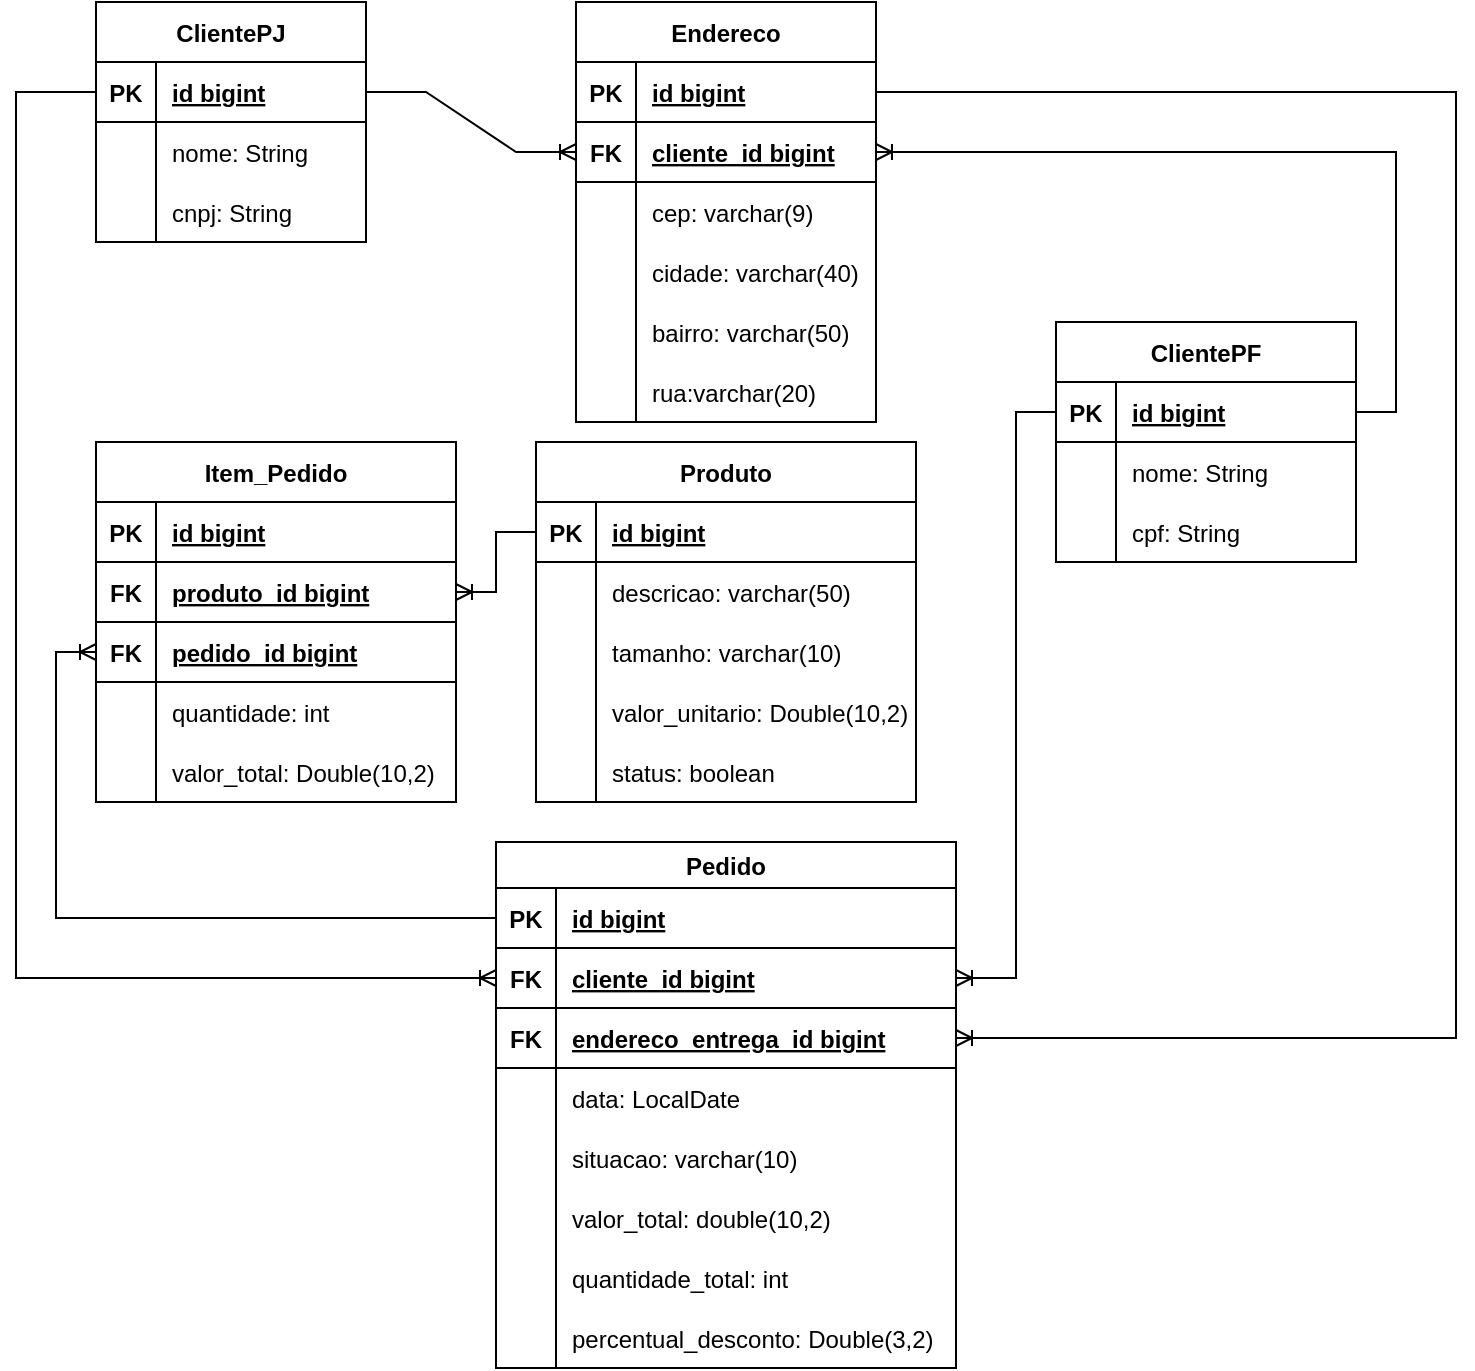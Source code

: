 <mxfile version="15.7.1" type="github"><diagram id="oQC90iLR7dnbDL4dNARa" name="Page-1"><mxGraphModel dx="1274" dy="2855" grid="1" gridSize="10" guides="1" tooltips="1" connect="1" arrows="1" fold="1" page="1" pageScale="1" pageWidth="827" pageHeight="1169" math="0" shadow="0"><root><mxCell id="0"/><mxCell id="1" parent="0"/><mxCell id="mT7lwg3B8XT2WHdgeNYM-1" value="Produto" style="shape=table;startSize=30;container=1;collapsible=1;childLayout=tableLayout;fixedRows=1;rowLines=0;fontStyle=1;align=center;resizeLast=1;" parent="1" vertex="1"><mxGeometry x="300" y="-2040" width="190" height="180" as="geometry"/></mxCell><mxCell id="mT7lwg3B8XT2WHdgeNYM-2" value="" style="shape=partialRectangle;collapsible=0;dropTarget=0;pointerEvents=0;fillColor=none;top=0;left=0;bottom=1;right=0;points=[[0,0.5],[1,0.5]];portConstraint=eastwest;" parent="mT7lwg3B8XT2WHdgeNYM-1" vertex="1"><mxGeometry y="30" width="190" height="30" as="geometry"/></mxCell><mxCell id="mT7lwg3B8XT2WHdgeNYM-3" value="PK" style="shape=partialRectangle;connectable=0;fillColor=none;top=0;left=0;bottom=0;right=0;fontStyle=1;overflow=hidden;" parent="mT7lwg3B8XT2WHdgeNYM-2" vertex="1"><mxGeometry width="30" height="30" as="geometry"><mxRectangle width="30" height="30" as="alternateBounds"/></mxGeometry></mxCell><mxCell id="mT7lwg3B8XT2WHdgeNYM-4" value="id bigint" style="shape=partialRectangle;connectable=0;fillColor=none;top=0;left=0;bottom=0;right=0;align=left;spacingLeft=6;fontStyle=5;overflow=hidden;" parent="mT7lwg3B8XT2WHdgeNYM-2" vertex="1"><mxGeometry x="30" width="160" height="30" as="geometry"><mxRectangle width="160" height="30" as="alternateBounds"/></mxGeometry></mxCell><mxCell id="mT7lwg3B8XT2WHdgeNYM-5" value="" style="shape=partialRectangle;collapsible=0;dropTarget=0;pointerEvents=0;fillColor=none;top=0;left=0;bottom=0;right=0;points=[[0,0.5],[1,0.5]];portConstraint=eastwest;" parent="mT7lwg3B8XT2WHdgeNYM-1" vertex="1"><mxGeometry y="60" width="190" height="30" as="geometry"/></mxCell><mxCell id="mT7lwg3B8XT2WHdgeNYM-6" value="" style="shape=partialRectangle;connectable=0;fillColor=none;top=0;left=0;bottom=0;right=0;editable=1;overflow=hidden;" parent="mT7lwg3B8XT2WHdgeNYM-5" vertex="1"><mxGeometry width="30" height="30" as="geometry"><mxRectangle width="30" height="30" as="alternateBounds"/></mxGeometry></mxCell><mxCell id="mT7lwg3B8XT2WHdgeNYM-7" value="descricao: varchar(50)" style="shape=partialRectangle;connectable=0;fillColor=none;top=0;left=0;bottom=0;right=0;align=left;spacingLeft=6;overflow=hidden;" parent="mT7lwg3B8XT2WHdgeNYM-5" vertex="1"><mxGeometry x="30" width="160" height="30" as="geometry"><mxRectangle width="160" height="30" as="alternateBounds"/></mxGeometry></mxCell><mxCell id="mT7lwg3B8XT2WHdgeNYM-8" value="" style="shape=partialRectangle;collapsible=0;dropTarget=0;pointerEvents=0;fillColor=none;top=0;left=0;bottom=0;right=0;points=[[0,0.5],[1,0.5]];portConstraint=eastwest;" parent="mT7lwg3B8XT2WHdgeNYM-1" vertex="1"><mxGeometry y="90" width="190" height="30" as="geometry"/></mxCell><mxCell id="mT7lwg3B8XT2WHdgeNYM-9" value="" style="shape=partialRectangle;connectable=0;fillColor=none;top=0;left=0;bottom=0;right=0;editable=1;overflow=hidden;" parent="mT7lwg3B8XT2WHdgeNYM-8" vertex="1"><mxGeometry width="30" height="30" as="geometry"><mxRectangle width="30" height="30" as="alternateBounds"/></mxGeometry></mxCell><mxCell id="mT7lwg3B8XT2WHdgeNYM-10" value="tamanho: varchar(10)" style="shape=partialRectangle;connectable=0;fillColor=none;top=0;left=0;bottom=0;right=0;align=left;spacingLeft=6;overflow=hidden;" parent="mT7lwg3B8XT2WHdgeNYM-8" vertex="1"><mxGeometry x="30" width="160" height="30" as="geometry"><mxRectangle width="160" height="30" as="alternateBounds"/></mxGeometry></mxCell><mxCell id="mT7lwg3B8XT2WHdgeNYM-11" value="" style="shape=partialRectangle;collapsible=0;dropTarget=0;pointerEvents=0;fillColor=none;top=0;left=0;bottom=0;right=0;points=[[0,0.5],[1,0.5]];portConstraint=eastwest;" parent="mT7lwg3B8XT2WHdgeNYM-1" vertex="1"><mxGeometry y="120" width="190" height="30" as="geometry"/></mxCell><mxCell id="mT7lwg3B8XT2WHdgeNYM-12" value="" style="shape=partialRectangle;connectable=0;fillColor=none;top=0;left=0;bottom=0;right=0;editable=1;overflow=hidden;" parent="mT7lwg3B8XT2WHdgeNYM-11" vertex="1"><mxGeometry width="30" height="30" as="geometry"><mxRectangle width="30" height="30" as="alternateBounds"/></mxGeometry></mxCell><mxCell id="mT7lwg3B8XT2WHdgeNYM-13" value="valor_unitario: Double(10,2)" style="shape=partialRectangle;connectable=0;fillColor=none;top=0;left=0;bottom=0;right=0;align=left;spacingLeft=6;overflow=hidden;" parent="mT7lwg3B8XT2WHdgeNYM-11" vertex="1"><mxGeometry x="30" width="160" height="30" as="geometry"><mxRectangle width="160" height="30" as="alternateBounds"/></mxGeometry></mxCell><mxCell id="mT7lwg3B8XT2WHdgeNYM-27" value="" style="shape=partialRectangle;collapsible=0;dropTarget=0;pointerEvents=0;fillColor=none;top=0;left=0;bottom=0;right=0;points=[[0,0.5],[1,0.5]];portConstraint=eastwest;" parent="mT7lwg3B8XT2WHdgeNYM-1" vertex="1"><mxGeometry y="150" width="190" height="30" as="geometry"/></mxCell><mxCell id="mT7lwg3B8XT2WHdgeNYM-28" value="" style="shape=partialRectangle;connectable=0;fillColor=none;top=0;left=0;bottom=0;right=0;editable=1;overflow=hidden;" parent="mT7lwg3B8XT2WHdgeNYM-27" vertex="1"><mxGeometry width="30" height="30" as="geometry"><mxRectangle width="30" height="30" as="alternateBounds"/></mxGeometry></mxCell><mxCell id="mT7lwg3B8XT2WHdgeNYM-29" value="status: boolean" style="shape=partialRectangle;connectable=0;fillColor=none;top=0;left=0;bottom=0;right=0;align=left;spacingLeft=6;overflow=hidden;" parent="mT7lwg3B8XT2WHdgeNYM-27" vertex="1"><mxGeometry x="30" width="160" height="30" as="geometry"><mxRectangle width="160" height="30" as="alternateBounds"/></mxGeometry></mxCell><mxCell id="mT7lwg3B8XT2WHdgeNYM-30" value="Pedido" style="shape=table;startSize=23;container=1;collapsible=1;childLayout=tableLayout;fixedRows=1;rowLines=0;fontStyle=1;align=center;resizeLast=1;" parent="1" vertex="1"><mxGeometry x="280" y="-1840" width="230" height="263" as="geometry"/></mxCell><mxCell id="mT7lwg3B8XT2WHdgeNYM-31" value="" style="shape=partialRectangle;collapsible=0;dropTarget=0;pointerEvents=0;fillColor=none;top=0;left=0;bottom=1;right=0;points=[[0,0.5],[1,0.5]];portConstraint=eastwest;" parent="mT7lwg3B8XT2WHdgeNYM-30" vertex="1"><mxGeometry y="23" width="230" height="30" as="geometry"/></mxCell><mxCell id="mT7lwg3B8XT2WHdgeNYM-32" value="PK" style="shape=partialRectangle;connectable=0;fillColor=none;top=0;left=0;bottom=0;right=0;fontStyle=1;overflow=hidden;" parent="mT7lwg3B8XT2WHdgeNYM-31" vertex="1"><mxGeometry width="30" height="30" as="geometry"><mxRectangle width="30" height="30" as="alternateBounds"/></mxGeometry></mxCell><mxCell id="mT7lwg3B8XT2WHdgeNYM-33" value="id bigint" style="shape=partialRectangle;connectable=0;fillColor=none;top=0;left=0;bottom=0;right=0;align=left;spacingLeft=6;fontStyle=5;overflow=hidden;" parent="mT7lwg3B8XT2WHdgeNYM-31" vertex="1"><mxGeometry x="30" width="200" height="30" as="geometry"><mxRectangle width="200" height="30" as="alternateBounds"/></mxGeometry></mxCell><mxCell id="mT7lwg3B8XT2WHdgeNYM-134" value="" style="shape=partialRectangle;collapsible=0;dropTarget=0;pointerEvents=0;fillColor=none;top=0;left=0;bottom=1;right=0;points=[[0,0.5],[1,0.5]];portConstraint=eastwest;" parent="mT7lwg3B8XT2WHdgeNYM-30" vertex="1"><mxGeometry y="53" width="230" height="30" as="geometry"/></mxCell><mxCell id="mT7lwg3B8XT2WHdgeNYM-135" value="FK" style="shape=partialRectangle;connectable=0;fillColor=none;top=0;left=0;bottom=0;right=0;fontStyle=1;overflow=hidden;" parent="mT7lwg3B8XT2WHdgeNYM-134" vertex="1"><mxGeometry width="30" height="30" as="geometry"><mxRectangle width="30" height="30" as="alternateBounds"/></mxGeometry></mxCell><mxCell id="mT7lwg3B8XT2WHdgeNYM-136" value="cliente_id bigint" style="shape=partialRectangle;connectable=0;fillColor=none;top=0;left=0;bottom=0;right=0;align=left;spacingLeft=6;fontStyle=5;overflow=hidden;" parent="mT7lwg3B8XT2WHdgeNYM-134" vertex="1"><mxGeometry x="30" width="200" height="30" as="geometry"><mxRectangle width="200" height="30" as="alternateBounds"/></mxGeometry></mxCell><mxCell id="mT7lwg3B8XT2WHdgeNYM-46" value="" style="shape=partialRectangle;collapsible=0;dropTarget=0;pointerEvents=0;fillColor=none;top=0;left=0;bottom=1;right=0;points=[[0,0.5],[1,0.5]];portConstraint=eastwest;" parent="mT7lwg3B8XT2WHdgeNYM-30" vertex="1"><mxGeometry y="83" width="230" height="30" as="geometry"/></mxCell><mxCell id="mT7lwg3B8XT2WHdgeNYM-47" value="FK" style="shape=partialRectangle;connectable=0;fillColor=none;top=0;left=0;bottom=0;right=0;fontStyle=1;overflow=hidden;" parent="mT7lwg3B8XT2WHdgeNYM-46" vertex="1"><mxGeometry width="30" height="30" as="geometry"><mxRectangle width="30" height="30" as="alternateBounds"/></mxGeometry></mxCell><mxCell id="mT7lwg3B8XT2WHdgeNYM-48" value="endereco_entrega_id bigint" style="shape=partialRectangle;connectable=0;fillColor=none;top=0;left=0;bottom=0;right=0;align=left;spacingLeft=6;fontStyle=5;overflow=hidden;" parent="mT7lwg3B8XT2WHdgeNYM-46" vertex="1"><mxGeometry x="30" width="200" height="30" as="geometry"><mxRectangle width="200" height="30" as="alternateBounds"/></mxGeometry></mxCell><mxCell id="mT7lwg3B8XT2WHdgeNYM-34" value="" style="shape=partialRectangle;collapsible=0;dropTarget=0;pointerEvents=0;fillColor=none;top=0;left=0;bottom=0;right=0;points=[[0,0.5],[1,0.5]];portConstraint=eastwest;" parent="mT7lwg3B8XT2WHdgeNYM-30" vertex="1"><mxGeometry y="113" width="230" height="30" as="geometry"/></mxCell><mxCell id="mT7lwg3B8XT2WHdgeNYM-35" value="" style="shape=partialRectangle;connectable=0;fillColor=none;top=0;left=0;bottom=0;right=0;editable=1;overflow=hidden;" parent="mT7lwg3B8XT2WHdgeNYM-34" vertex="1"><mxGeometry width="30" height="30" as="geometry"><mxRectangle width="30" height="30" as="alternateBounds"/></mxGeometry></mxCell><mxCell id="mT7lwg3B8XT2WHdgeNYM-36" value="data: LocalDate" style="shape=partialRectangle;connectable=0;fillColor=none;top=0;left=0;bottom=0;right=0;align=left;spacingLeft=6;overflow=hidden;" parent="mT7lwg3B8XT2WHdgeNYM-34" vertex="1"><mxGeometry x="30" width="200" height="30" as="geometry"><mxRectangle width="200" height="30" as="alternateBounds"/></mxGeometry></mxCell><mxCell id="mT7lwg3B8XT2WHdgeNYM-37" value="" style="shape=partialRectangle;collapsible=0;dropTarget=0;pointerEvents=0;fillColor=none;top=0;left=0;bottom=0;right=0;points=[[0,0.5],[1,0.5]];portConstraint=eastwest;" parent="mT7lwg3B8XT2WHdgeNYM-30" vertex="1"><mxGeometry y="143" width="230" height="30" as="geometry"/></mxCell><mxCell id="mT7lwg3B8XT2WHdgeNYM-38" value="" style="shape=partialRectangle;connectable=0;fillColor=none;top=0;left=0;bottom=0;right=0;editable=1;overflow=hidden;" parent="mT7lwg3B8XT2WHdgeNYM-37" vertex="1"><mxGeometry width="30" height="30" as="geometry"><mxRectangle width="30" height="30" as="alternateBounds"/></mxGeometry></mxCell><mxCell id="mT7lwg3B8XT2WHdgeNYM-39" value="situacao: varchar(10)" style="shape=partialRectangle;connectable=0;fillColor=none;top=0;left=0;bottom=0;right=0;align=left;spacingLeft=6;overflow=hidden;" parent="mT7lwg3B8XT2WHdgeNYM-37" vertex="1"><mxGeometry x="30" width="200" height="30" as="geometry"><mxRectangle width="200" height="30" as="alternateBounds"/></mxGeometry></mxCell><mxCell id="mT7lwg3B8XT2WHdgeNYM-40" value="" style="shape=partialRectangle;collapsible=0;dropTarget=0;pointerEvents=0;fillColor=none;top=0;left=0;bottom=0;right=0;points=[[0,0.5],[1,0.5]];portConstraint=eastwest;" parent="mT7lwg3B8XT2WHdgeNYM-30" vertex="1"><mxGeometry y="173" width="230" height="30" as="geometry"/></mxCell><mxCell id="mT7lwg3B8XT2WHdgeNYM-41" value="" style="shape=partialRectangle;connectable=0;fillColor=none;top=0;left=0;bottom=0;right=0;editable=1;overflow=hidden;" parent="mT7lwg3B8XT2WHdgeNYM-40" vertex="1"><mxGeometry width="30" height="30" as="geometry"><mxRectangle width="30" height="30" as="alternateBounds"/></mxGeometry></mxCell><mxCell id="mT7lwg3B8XT2WHdgeNYM-42" value="valor_total: double(10,2)" style="shape=partialRectangle;connectable=0;fillColor=none;top=0;left=0;bottom=0;right=0;align=left;spacingLeft=6;overflow=hidden;" parent="mT7lwg3B8XT2WHdgeNYM-40" vertex="1"><mxGeometry x="30" width="200" height="30" as="geometry"><mxRectangle width="200" height="30" as="alternateBounds"/></mxGeometry></mxCell><mxCell id="mT7lwg3B8XT2WHdgeNYM-43" value="" style="shape=partialRectangle;collapsible=0;dropTarget=0;pointerEvents=0;fillColor=none;top=0;left=0;bottom=0;right=0;points=[[0,0.5],[1,0.5]];portConstraint=eastwest;" parent="mT7lwg3B8XT2WHdgeNYM-30" vertex="1"><mxGeometry y="203" width="230" height="30" as="geometry"/></mxCell><mxCell id="mT7lwg3B8XT2WHdgeNYM-44" value="" style="shape=partialRectangle;connectable=0;fillColor=none;top=0;left=0;bottom=0;right=0;editable=1;overflow=hidden;" parent="mT7lwg3B8XT2WHdgeNYM-43" vertex="1"><mxGeometry width="30" height="30" as="geometry"><mxRectangle width="30" height="30" as="alternateBounds"/></mxGeometry></mxCell><mxCell id="mT7lwg3B8XT2WHdgeNYM-45" value="quantidade_total: int" style="shape=partialRectangle;connectable=0;fillColor=none;top=0;left=0;bottom=0;right=0;align=left;spacingLeft=6;overflow=hidden;" parent="mT7lwg3B8XT2WHdgeNYM-43" vertex="1"><mxGeometry x="30" width="200" height="30" as="geometry"><mxRectangle width="200" height="30" as="alternateBounds"/></mxGeometry></mxCell><mxCell id="mT7lwg3B8XT2WHdgeNYM-49" value="" style="shape=partialRectangle;collapsible=0;dropTarget=0;pointerEvents=0;fillColor=none;top=0;left=0;bottom=0;right=0;points=[[0,0.5],[1,0.5]];portConstraint=eastwest;" parent="mT7lwg3B8XT2WHdgeNYM-30" vertex="1"><mxGeometry y="233" width="230" height="30" as="geometry"/></mxCell><mxCell id="mT7lwg3B8XT2WHdgeNYM-50" value="" style="shape=partialRectangle;connectable=0;fillColor=none;top=0;left=0;bottom=0;right=0;editable=1;overflow=hidden;" parent="mT7lwg3B8XT2WHdgeNYM-49" vertex="1"><mxGeometry width="30" height="30" as="geometry"><mxRectangle width="30" height="30" as="alternateBounds"/></mxGeometry></mxCell><mxCell id="mT7lwg3B8XT2WHdgeNYM-51" value="percentual_desconto: Double(3,2)" style="shape=partialRectangle;connectable=0;fillColor=none;top=0;left=0;bottom=0;right=0;align=left;spacingLeft=6;overflow=hidden;" parent="mT7lwg3B8XT2WHdgeNYM-49" vertex="1"><mxGeometry x="30" width="200" height="30" as="geometry"><mxRectangle width="200" height="30" as="alternateBounds"/></mxGeometry></mxCell><mxCell id="mT7lwg3B8XT2WHdgeNYM-102" value="Item_Pedido" style="shape=table;startSize=30;container=1;collapsible=1;childLayout=tableLayout;fixedRows=1;rowLines=0;fontStyle=1;align=center;resizeLast=1;" parent="1" vertex="1"><mxGeometry x="80" y="-2040" width="180" height="180" as="geometry"/></mxCell><mxCell id="mT7lwg3B8XT2WHdgeNYM-103" value="" style="shape=partialRectangle;collapsible=0;dropTarget=0;pointerEvents=0;fillColor=none;top=0;left=0;bottom=1;right=0;points=[[0,0.5],[1,0.5]];portConstraint=eastwest;" parent="mT7lwg3B8XT2WHdgeNYM-102" vertex="1"><mxGeometry y="30" width="180" height="30" as="geometry"/></mxCell><mxCell id="mT7lwg3B8XT2WHdgeNYM-104" value="PK" style="shape=partialRectangle;connectable=0;fillColor=none;top=0;left=0;bottom=0;right=0;fontStyle=1;overflow=hidden;" parent="mT7lwg3B8XT2WHdgeNYM-103" vertex="1"><mxGeometry width="30" height="30" as="geometry"><mxRectangle width="30" height="30" as="alternateBounds"/></mxGeometry></mxCell><mxCell id="mT7lwg3B8XT2WHdgeNYM-105" value="id bigint" style="shape=partialRectangle;connectable=0;fillColor=none;top=0;left=0;bottom=0;right=0;align=left;spacingLeft=6;fontStyle=5;overflow=hidden;" parent="mT7lwg3B8XT2WHdgeNYM-103" vertex="1"><mxGeometry x="30" width="150" height="30" as="geometry"><mxRectangle width="150" height="30" as="alternateBounds"/></mxGeometry></mxCell><mxCell id="mT7lwg3B8XT2WHdgeNYM-137" value="" style="shape=partialRectangle;collapsible=0;dropTarget=0;pointerEvents=0;fillColor=none;top=0;left=0;bottom=1;right=0;points=[[0,0.5],[1,0.5]];portConstraint=eastwest;" parent="mT7lwg3B8XT2WHdgeNYM-102" vertex="1"><mxGeometry y="60" width="180" height="30" as="geometry"/></mxCell><mxCell id="mT7lwg3B8XT2WHdgeNYM-138" value="FK" style="shape=partialRectangle;connectable=0;fillColor=none;top=0;left=0;bottom=0;right=0;fontStyle=1;overflow=hidden;" parent="mT7lwg3B8XT2WHdgeNYM-137" vertex="1"><mxGeometry width="30" height="30" as="geometry"><mxRectangle width="30" height="30" as="alternateBounds"/></mxGeometry></mxCell><mxCell id="mT7lwg3B8XT2WHdgeNYM-139" value="produto_id bigint" style="shape=partialRectangle;connectable=0;fillColor=none;top=0;left=0;bottom=0;right=0;align=left;spacingLeft=6;fontStyle=5;overflow=hidden;" parent="mT7lwg3B8XT2WHdgeNYM-137" vertex="1"><mxGeometry x="30" width="150" height="30" as="geometry"><mxRectangle width="150" height="30" as="alternateBounds"/></mxGeometry></mxCell><mxCell id="hjhFlQv2jha2AuT8vVof-6" value="" style="shape=partialRectangle;collapsible=0;dropTarget=0;pointerEvents=0;fillColor=none;top=0;left=0;bottom=1;right=0;points=[[0,0.5],[1,0.5]];portConstraint=eastwest;" parent="mT7lwg3B8XT2WHdgeNYM-102" vertex="1"><mxGeometry y="90" width="180" height="30" as="geometry"/></mxCell><mxCell id="hjhFlQv2jha2AuT8vVof-7" value="FK" style="shape=partialRectangle;connectable=0;fillColor=none;top=0;left=0;bottom=0;right=0;fontStyle=1;overflow=hidden;" parent="hjhFlQv2jha2AuT8vVof-6" vertex="1"><mxGeometry width="30" height="30" as="geometry"><mxRectangle width="30" height="30" as="alternateBounds"/></mxGeometry></mxCell><mxCell id="hjhFlQv2jha2AuT8vVof-8" value="pedido_id bigint" style="shape=partialRectangle;connectable=0;fillColor=none;top=0;left=0;bottom=0;right=0;align=left;spacingLeft=6;fontStyle=5;overflow=hidden;" parent="hjhFlQv2jha2AuT8vVof-6" vertex="1"><mxGeometry x="30" width="150" height="30" as="geometry"><mxRectangle width="150" height="30" as="alternateBounds"/></mxGeometry></mxCell><mxCell id="mT7lwg3B8XT2WHdgeNYM-106" value="" style="shape=partialRectangle;collapsible=0;dropTarget=0;pointerEvents=0;fillColor=none;top=0;left=0;bottom=0;right=0;points=[[0,0.5],[1,0.5]];portConstraint=eastwest;" parent="mT7lwg3B8XT2WHdgeNYM-102" vertex="1"><mxGeometry y="120" width="180" height="30" as="geometry"/></mxCell><mxCell id="mT7lwg3B8XT2WHdgeNYM-107" value="" style="shape=partialRectangle;connectable=0;fillColor=none;top=0;left=0;bottom=0;right=0;editable=1;overflow=hidden;" parent="mT7lwg3B8XT2WHdgeNYM-106" vertex="1"><mxGeometry width="30" height="30" as="geometry"><mxRectangle width="30" height="30" as="alternateBounds"/></mxGeometry></mxCell><mxCell id="mT7lwg3B8XT2WHdgeNYM-108" value="quantidade: int" style="shape=partialRectangle;connectable=0;fillColor=none;top=0;left=0;bottom=0;right=0;align=left;spacingLeft=6;overflow=hidden;" parent="mT7lwg3B8XT2WHdgeNYM-106" vertex="1"><mxGeometry x="30" width="150" height="30" as="geometry"><mxRectangle width="150" height="30" as="alternateBounds"/></mxGeometry></mxCell><mxCell id="mT7lwg3B8XT2WHdgeNYM-109" value="" style="shape=partialRectangle;collapsible=0;dropTarget=0;pointerEvents=0;fillColor=none;top=0;left=0;bottom=0;right=0;points=[[0,0.5],[1,0.5]];portConstraint=eastwest;" parent="mT7lwg3B8XT2WHdgeNYM-102" vertex="1"><mxGeometry y="150" width="180" height="30" as="geometry"/></mxCell><mxCell id="mT7lwg3B8XT2WHdgeNYM-110" value="" style="shape=partialRectangle;connectable=0;fillColor=none;top=0;left=0;bottom=0;right=0;editable=1;overflow=hidden;" parent="mT7lwg3B8XT2WHdgeNYM-109" vertex="1"><mxGeometry width="30" height="30" as="geometry"><mxRectangle width="30" height="30" as="alternateBounds"/></mxGeometry></mxCell><mxCell id="mT7lwg3B8XT2WHdgeNYM-111" value="valor_total: Double(10,2)" style="shape=partialRectangle;connectable=0;fillColor=none;top=0;left=0;bottom=0;right=0;align=left;spacingLeft=6;overflow=hidden;" parent="mT7lwg3B8XT2WHdgeNYM-109" vertex="1"><mxGeometry x="30" width="150" height="30" as="geometry"><mxRectangle width="150" height="30" as="alternateBounds"/></mxGeometry></mxCell><mxCell id="mT7lwg3B8XT2WHdgeNYM-115" value="Endereco" style="shape=table;startSize=30;container=1;collapsible=1;childLayout=tableLayout;fixedRows=1;rowLines=0;fontStyle=1;align=center;resizeLast=1;" parent="1" vertex="1"><mxGeometry x="320" y="-2260" width="150" height="210" as="geometry"/></mxCell><mxCell id="mT7lwg3B8XT2WHdgeNYM-116" value="" style="shape=partialRectangle;collapsible=0;dropTarget=0;pointerEvents=0;fillColor=none;top=0;left=0;bottom=1;right=0;points=[[0,0.5],[1,0.5]];portConstraint=eastwest;" parent="mT7lwg3B8XT2WHdgeNYM-115" vertex="1"><mxGeometry y="30" width="150" height="30" as="geometry"/></mxCell><mxCell id="mT7lwg3B8XT2WHdgeNYM-117" value="PK" style="shape=partialRectangle;connectable=0;fillColor=none;top=0;left=0;bottom=0;right=0;fontStyle=1;overflow=hidden;" parent="mT7lwg3B8XT2WHdgeNYM-116" vertex="1"><mxGeometry width="30" height="30" as="geometry"><mxRectangle width="30" height="30" as="alternateBounds"/></mxGeometry></mxCell><mxCell id="mT7lwg3B8XT2WHdgeNYM-118" value="id bigint" style="shape=partialRectangle;connectable=0;fillColor=none;top=0;left=0;bottom=0;right=0;align=left;spacingLeft=6;fontStyle=5;overflow=hidden;" parent="mT7lwg3B8XT2WHdgeNYM-116" vertex="1"><mxGeometry x="30" width="120" height="30" as="geometry"><mxRectangle width="120" height="30" as="alternateBounds"/></mxGeometry></mxCell><mxCell id="UCeEZmXWArluL38-A8QY-22" value="" style="shape=partialRectangle;collapsible=0;dropTarget=0;pointerEvents=0;fillColor=none;top=0;left=0;bottom=1;right=0;points=[[0,0.5],[1,0.5]];portConstraint=eastwest;" parent="mT7lwg3B8XT2WHdgeNYM-115" vertex="1"><mxGeometry y="60" width="150" height="30" as="geometry"/></mxCell><mxCell id="UCeEZmXWArluL38-A8QY-23" value="FK" style="shape=partialRectangle;connectable=0;fillColor=none;top=0;left=0;bottom=0;right=0;fontStyle=1;overflow=hidden;" parent="UCeEZmXWArluL38-A8QY-22" vertex="1"><mxGeometry width="30" height="30" as="geometry"><mxRectangle width="30" height="30" as="alternateBounds"/></mxGeometry></mxCell><mxCell id="UCeEZmXWArluL38-A8QY-24" value="cliente_id bigint" style="shape=partialRectangle;connectable=0;fillColor=none;top=0;left=0;bottom=0;right=0;align=left;spacingLeft=6;fontStyle=5;overflow=hidden;" parent="UCeEZmXWArluL38-A8QY-22" vertex="1"><mxGeometry x="30" width="120" height="30" as="geometry"><mxRectangle width="120" height="30" as="alternateBounds"/></mxGeometry></mxCell><mxCell id="mT7lwg3B8XT2WHdgeNYM-119" value="" style="shape=partialRectangle;collapsible=0;dropTarget=0;pointerEvents=0;fillColor=none;top=0;left=0;bottom=0;right=0;points=[[0,0.5],[1,0.5]];portConstraint=eastwest;" parent="mT7lwg3B8XT2WHdgeNYM-115" vertex="1"><mxGeometry y="90" width="150" height="30" as="geometry"/></mxCell><mxCell id="mT7lwg3B8XT2WHdgeNYM-120" value="" style="shape=partialRectangle;connectable=0;fillColor=none;top=0;left=0;bottom=0;right=0;editable=1;overflow=hidden;" parent="mT7lwg3B8XT2WHdgeNYM-119" vertex="1"><mxGeometry width="30" height="30" as="geometry"><mxRectangle width="30" height="30" as="alternateBounds"/></mxGeometry></mxCell><mxCell id="mT7lwg3B8XT2WHdgeNYM-121" value="cep: varchar(9)" style="shape=partialRectangle;connectable=0;fillColor=none;top=0;left=0;bottom=0;right=0;align=left;spacingLeft=6;overflow=hidden;" parent="mT7lwg3B8XT2WHdgeNYM-119" vertex="1"><mxGeometry x="30" width="120" height="30" as="geometry"><mxRectangle width="120" height="30" as="alternateBounds"/></mxGeometry></mxCell><mxCell id="mT7lwg3B8XT2WHdgeNYM-122" value="" style="shape=partialRectangle;collapsible=0;dropTarget=0;pointerEvents=0;fillColor=none;top=0;left=0;bottom=0;right=0;points=[[0,0.5],[1,0.5]];portConstraint=eastwest;" parent="mT7lwg3B8XT2WHdgeNYM-115" vertex="1"><mxGeometry y="120" width="150" height="30" as="geometry"/></mxCell><mxCell id="mT7lwg3B8XT2WHdgeNYM-123" value="" style="shape=partialRectangle;connectable=0;fillColor=none;top=0;left=0;bottom=0;right=0;editable=1;overflow=hidden;" parent="mT7lwg3B8XT2WHdgeNYM-122" vertex="1"><mxGeometry width="30" height="30" as="geometry"><mxRectangle width="30" height="30" as="alternateBounds"/></mxGeometry></mxCell><mxCell id="mT7lwg3B8XT2WHdgeNYM-124" value="cidade: varchar(40)" style="shape=partialRectangle;connectable=0;fillColor=none;top=0;left=0;bottom=0;right=0;align=left;spacingLeft=6;overflow=hidden;" parent="mT7lwg3B8XT2WHdgeNYM-122" vertex="1"><mxGeometry x="30" width="120" height="30" as="geometry"><mxRectangle width="120" height="30" as="alternateBounds"/></mxGeometry></mxCell><mxCell id="mT7lwg3B8XT2WHdgeNYM-125" value="" style="shape=partialRectangle;collapsible=0;dropTarget=0;pointerEvents=0;fillColor=none;top=0;left=0;bottom=0;right=0;points=[[0,0.5],[1,0.5]];portConstraint=eastwest;" parent="mT7lwg3B8XT2WHdgeNYM-115" vertex="1"><mxGeometry y="150" width="150" height="30" as="geometry"/></mxCell><mxCell id="mT7lwg3B8XT2WHdgeNYM-126" value="" style="shape=partialRectangle;connectable=0;fillColor=none;top=0;left=0;bottom=0;right=0;editable=1;overflow=hidden;" parent="mT7lwg3B8XT2WHdgeNYM-125" vertex="1"><mxGeometry width="30" height="30" as="geometry"><mxRectangle width="30" height="30" as="alternateBounds"/></mxGeometry></mxCell><mxCell id="mT7lwg3B8XT2WHdgeNYM-127" value="bairro: varchar(50)" style="shape=partialRectangle;connectable=0;fillColor=none;top=0;left=0;bottom=0;right=0;align=left;spacingLeft=6;overflow=hidden;" parent="mT7lwg3B8XT2WHdgeNYM-125" vertex="1"><mxGeometry x="30" width="120" height="30" as="geometry"><mxRectangle width="120" height="30" as="alternateBounds"/></mxGeometry></mxCell><mxCell id="mT7lwg3B8XT2WHdgeNYM-128" value="" style="shape=partialRectangle;collapsible=0;dropTarget=0;pointerEvents=0;fillColor=none;top=0;left=0;bottom=0;right=0;points=[[0,0.5],[1,0.5]];portConstraint=eastwest;" parent="mT7lwg3B8XT2WHdgeNYM-115" vertex="1"><mxGeometry y="180" width="150" height="30" as="geometry"/></mxCell><mxCell id="mT7lwg3B8XT2WHdgeNYM-129" value="" style="shape=partialRectangle;connectable=0;fillColor=none;top=0;left=0;bottom=0;right=0;editable=1;overflow=hidden;" parent="mT7lwg3B8XT2WHdgeNYM-128" vertex="1"><mxGeometry width="30" height="30" as="geometry"><mxRectangle width="30" height="30" as="alternateBounds"/></mxGeometry></mxCell><mxCell id="mT7lwg3B8XT2WHdgeNYM-130" value="rua:varchar(20)" style="shape=partialRectangle;connectable=0;fillColor=none;top=0;left=0;bottom=0;right=0;align=left;spacingLeft=6;overflow=hidden;" parent="mT7lwg3B8XT2WHdgeNYM-128" vertex="1"><mxGeometry x="30" width="120" height="30" as="geometry"><mxRectangle width="120" height="30" as="alternateBounds"/></mxGeometry></mxCell><mxCell id="UCeEZmXWArluL38-A8QY-15" value="" style="edgeStyle=elbowEdgeStyle;fontSize=12;html=1;endArrow=ERoneToMany;rounded=0;exitX=0;exitY=0.5;exitDx=0;exitDy=0;elbow=vertical;entryX=0;entryY=0.5;entryDx=0;entryDy=0;" parent="1" source="Fc14a3fuTjeOY99vYxvx-26" target="mT7lwg3B8XT2WHdgeNYM-134" edge="1"><mxGeometry width="100" height="100" relative="1" as="geometry"><mxPoint x="177" y="-2245" as="sourcePoint"/><mxPoint x="127" y="-1812" as="targetPoint"/><Array as="points"><mxPoint x="40" y="-2040"/><mxPoint x="50" y="-2000"/><mxPoint x="27" y="-1812"/><mxPoint x="137" y="-1912"/><mxPoint x="57" y="-1832"/><mxPoint x="127" y="-2107"/><mxPoint x="137" y="-2052"/><mxPoint x="87" y="-2012"/><mxPoint x="147" y="-1962"/></Array></mxGeometry></mxCell><mxCell id="UCeEZmXWArluL38-A8QY-19" value="" style="edgeStyle=elbowEdgeStyle;fontSize=12;html=1;endArrow=ERoneToMany;rounded=0;entryX=1;entryY=0.5;entryDx=0;entryDy=0;exitX=1;exitY=0.5;exitDx=0;exitDy=0;" parent="1" source="mT7lwg3B8XT2WHdgeNYM-116" target="mT7lwg3B8XT2WHdgeNYM-46" edge="1"><mxGeometry width="100" height="100" relative="1" as="geometry"><mxPoint x="737" y="-1922" as="sourcePoint"/><mxPoint x="527" y="-1882" as="targetPoint"/><Array as="points"><mxPoint x="760" y="-2030"/><mxPoint x="727" y="-1962"/><mxPoint x="567" y="-1742"/></Array></mxGeometry></mxCell><mxCell id="UCeEZmXWArluL38-A8QY-20" value="" style="edgeStyle=elbowEdgeStyle;fontSize=12;html=1;endArrow=ERoneToMany;rounded=0;exitX=0;exitY=0.5;exitDx=0;exitDy=0;" parent="1" source="mT7lwg3B8XT2WHdgeNYM-31" target="hjhFlQv2jha2AuT8vVof-6" edge="1"><mxGeometry width="100" height="100" relative="1" as="geometry"><mxPoint x="377" y="-1542" as="sourcePoint"/><mxPoint x="477" y="-1642" as="targetPoint"/><Array as="points"><mxPoint x="60" y="-1955"/></Array></mxGeometry></mxCell><mxCell id="UCeEZmXWArluL38-A8QY-21" value="" style="edgeStyle=orthogonalEdgeStyle;fontSize=12;html=1;endArrow=ERoneToMany;rounded=0;entryX=1;entryY=0.5;entryDx=0;entryDy=0;exitX=0;exitY=0.5;exitDx=0;exitDy=0;" parent="1" source="mT7lwg3B8XT2WHdgeNYM-2" target="mT7lwg3B8XT2WHdgeNYM-137" edge="1"><mxGeometry width="100" height="100" relative="1" as="geometry"><mxPoint x="877" y="-1292" as="sourcePoint"/><mxPoint x="807" y="-1392" as="targetPoint"/></mxGeometry></mxCell><mxCell id="UCeEZmXWArluL38-A8QY-25" value="" style="edgeStyle=entityRelationEdgeStyle;fontSize=12;html=1;endArrow=ERoneToMany;rounded=0;exitX=1;exitY=0.5;exitDx=0;exitDy=0;" parent="1" source="Fc14a3fuTjeOY99vYxvx-26" target="UCeEZmXWArluL38-A8QY-22" edge="1"><mxGeometry width="100" height="100" relative="1" as="geometry"><mxPoint x="397" y="-2245" as="sourcePoint"/><mxPoint x="497" y="-2032" as="targetPoint"/></mxGeometry></mxCell><mxCell id="Fc14a3fuTjeOY99vYxvx-18" value="ClientePF" style="shape=table;startSize=30;container=1;collapsible=1;childLayout=tableLayout;fixedRows=1;rowLines=0;fontStyle=1;align=center;resizeLast=1;" parent="1" vertex="1"><mxGeometry x="560" y="-2100" width="150" height="120" as="geometry"/></mxCell><mxCell id="Fc14a3fuTjeOY99vYxvx-19" value="" style="shape=partialRectangle;collapsible=0;dropTarget=0;pointerEvents=0;fillColor=none;top=0;left=0;bottom=1;right=0;points=[[0,0.5],[1,0.5]];portConstraint=eastwest;" parent="Fc14a3fuTjeOY99vYxvx-18" vertex="1"><mxGeometry y="30" width="150" height="30" as="geometry"/></mxCell><mxCell id="Fc14a3fuTjeOY99vYxvx-20" value="PK" style="shape=partialRectangle;connectable=0;fillColor=none;top=0;left=0;bottom=0;right=0;fontStyle=1;overflow=hidden;" parent="Fc14a3fuTjeOY99vYxvx-19" vertex="1"><mxGeometry width="30" height="30" as="geometry"><mxRectangle width="30" height="30" as="alternateBounds"/></mxGeometry></mxCell><mxCell id="Fc14a3fuTjeOY99vYxvx-21" value="id bigint" style="shape=partialRectangle;connectable=0;fillColor=none;top=0;left=0;bottom=0;right=0;align=left;spacingLeft=6;fontStyle=5;overflow=hidden;" parent="Fc14a3fuTjeOY99vYxvx-19" vertex="1"><mxGeometry x="30" width="120" height="30" as="geometry"><mxRectangle width="120" height="30" as="alternateBounds"/></mxGeometry></mxCell><mxCell id="Fc14a3fuTjeOY99vYxvx-35" value="" style="shape=partialRectangle;collapsible=0;dropTarget=0;pointerEvents=0;fillColor=none;top=0;left=0;bottom=0;right=0;points=[[0,0.5],[1,0.5]];portConstraint=eastwest;" parent="Fc14a3fuTjeOY99vYxvx-18" vertex="1"><mxGeometry y="60" width="150" height="30" as="geometry"/></mxCell><mxCell id="Fc14a3fuTjeOY99vYxvx-36" value="" style="shape=partialRectangle;connectable=0;fillColor=none;top=0;left=0;bottom=0;right=0;editable=1;overflow=hidden;" parent="Fc14a3fuTjeOY99vYxvx-35" vertex="1"><mxGeometry width="30" height="30" as="geometry"><mxRectangle width="30" height="30" as="alternateBounds"/></mxGeometry></mxCell><mxCell id="Fc14a3fuTjeOY99vYxvx-37" value="nome: String" style="shape=partialRectangle;connectable=0;fillColor=none;top=0;left=0;bottom=0;right=0;align=left;spacingLeft=6;overflow=hidden;" parent="Fc14a3fuTjeOY99vYxvx-35" vertex="1"><mxGeometry x="30" width="120" height="30" as="geometry"><mxRectangle width="120" height="30" as="alternateBounds"/></mxGeometry></mxCell><mxCell id="Fc14a3fuTjeOY99vYxvx-32" value="" style="shape=partialRectangle;collapsible=0;dropTarget=0;pointerEvents=0;fillColor=none;top=0;left=0;bottom=0;right=0;points=[[0,0.5],[1,0.5]];portConstraint=eastwest;" parent="Fc14a3fuTjeOY99vYxvx-18" vertex="1"><mxGeometry y="90" width="150" height="30" as="geometry"/></mxCell><mxCell id="Fc14a3fuTjeOY99vYxvx-33" value="" style="shape=partialRectangle;connectable=0;fillColor=none;top=0;left=0;bottom=0;right=0;editable=1;overflow=hidden;" parent="Fc14a3fuTjeOY99vYxvx-32" vertex="1"><mxGeometry width="30" height="30" as="geometry"><mxRectangle width="30" height="30" as="alternateBounds"/></mxGeometry></mxCell><mxCell id="Fc14a3fuTjeOY99vYxvx-34" value="cpf: String" style="shape=partialRectangle;connectable=0;fillColor=none;top=0;left=0;bottom=0;right=0;align=left;spacingLeft=6;overflow=hidden;" parent="Fc14a3fuTjeOY99vYxvx-32" vertex="1"><mxGeometry x="30" width="120" height="30" as="geometry"><mxRectangle width="120" height="30" as="alternateBounds"/></mxGeometry></mxCell><mxCell id="Fc14a3fuTjeOY99vYxvx-25" value="ClientePJ" style="shape=table;startSize=30;container=1;collapsible=1;childLayout=tableLayout;fixedRows=1;rowLines=0;fontStyle=1;align=center;resizeLast=1;" parent="1" vertex="1"><mxGeometry x="80" y="-2260" width="135" height="120" as="geometry"/></mxCell><mxCell id="Fc14a3fuTjeOY99vYxvx-26" value="" style="shape=partialRectangle;collapsible=0;dropTarget=0;pointerEvents=0;fillColor=none;top=0;left=0;bottom=1;right=0;points=[[0,0.5],[1,0.5]];portConstraint=eastwest;" parent="Fc14a3fuTjeOY99vYxvx-25" vertex="1"><mxGeometry y="30" width="135" height="30" as="geometry"/></mxCell><mxCell id="Fc14a3fuTjeOY99vYxvx-27" value="PK" style="shape=partialRectangle;connectable=0;fillColor=none;top=0;left=0;bottom=0;right=0;fontStyle=1;overflow=hidden;" parent="Fc14a3fuTjeOY99vYxvx-26" vertex="1"><mxGeometry width="30" height="30" as="geometry"><mxRectangle width="30" height="30" as="alternateBounds"/></mxGeometry></mxCell><mxCell id="Fc14a3fuTjeOY99vYxvx-28" value="id bigint" style="shape=partialRectangle;connectable=0;fillColor=none;top=0;left=0;bottom=0;right=0;align=left;spacingLeft=6;fontStyle=5;overflow=hidden;" parent="Fc14a3fuTjeOY99vYxvx-26" vertex="1"><mxGeometry x="30" width="105" height="30" as="geometry"><mxRectangle width="105" height="30" as="alternateBounds"/></mxGeometry></mxCell><mxCell id="Fc14a3fuTjeOY99vYxvx-29" value="" style="shape=partialRectangle;collapsible=0;dropTarget=0;pointerEvents=0;fillColor=none;top=0;left=0;bottom=0;right=0;points=[[0,0.5],[1,0.5]];portConstraint=eastwest;" parent="Fc14a3fuTjeOY99vYxvx-25" vertex="1"><mxGeometry y="60" width="135" height="30" as="geometry"/></mxCell><mxCell id="Fc14a3fuTjeOY99vYxvx-30" value="" style="shape=partialRectangle;connectable=0;fillColor=none;top=0;left=0;bottom=0;right=0;editable=1;overflow=hidden;" parent="Fc14a3fuTjeOY99vYxvx-29" vertex="1"><mxGeometry width="30" height="30" as="geometry"><mxRectangle width="30" height="30" as="alternateBounds"/></mxGeometry></mxCell><mxCell id="Fc14a3fuTjeOY99vYxvx-31" value="nome: String" style="shape=partialRectangle;connectable=0;fillColor=none;top=0;left=0;bottom=0;right=0;align=left;spacingLeft=6;overflow=hidden;" parent="Fc14a3fuTjeOY99vYxvx-29" vertex="1"><mxGeometry x="30" width="105" height="30" as="geometry"><mxRectangle width="105" height="30" as="alternateBounds"/></mxGeometry></mxCell><mxCell id="Fc14a3fuTjeOY99vYxvx-38" value="" style="shape=partialRectangle;collapsible=0;dropTarget=0;pointerEvents=0;fillColor=none;top=0;left=0;bottom=0;right=0;points=[[0,0.5],[1,0.5]];portConstraint=eastwest;" parent="Fc14a3fuTjeOY99vYxvx-25" vertex="1"><mxGeometry y="90" width="135" height="30" as="geometry"/></mxCell><mxCell id="Fc14a3fuTjeOY99vYxvx-39" value="" style="shape=partialRectangle;connectable=0;fillColor=none;top=0;left=0;bottom=0;right=0;editable=1;overflow=hidden;" parent="Fc14a3fuTjeOY99vYxvx-38" vertex="1"><mxGeometry width="30" height="30" as="geometry"><mxRectangle width="30" height="30" as="alternateBounds"/></mxGeometry></mxCell><mxCell id="Fc14a3fuTjeOY99vYxvx-40" value="cnpj: String" style="shape=partialRectangle;connectable=0;fillColor=none;top=0;left=0;bottom=0;right=0;align=left;spacingLeft=6;overflow=hidden;" parent="Fc14a3fuTjeOY99vYxvx-38" vertex="1"><mxGeometry x="30" width="105" height="30" as="geometry"><mxRectangle width="105" height="30" as="alternateBounds"/></mxGeometry></mxCell><mxCell id="Fc14a3fuTjeOY99vYxvx-44" value="" style="edgeStyle=elbowEdgeStyle;fontSize=12;html=1;endArrow=ERoneToMany;rounded=0;entryX=1;entryY=0.5;entryDx=0;entryDy=0;exitX=1;exitY=0.5;exitDx=0;exitDy=0;" parent="1" source="Fc14a3fuTjeOY99vYxvx-19" target="UCeEZmXWArluL38-A8QY-22" edge="1"><mxGeometry width="100" height="100" relative="1" as="geometry"><mxPoint x="500" y="-1990" as="sourcePoint"/><mxPoint x="616" y="-1870" as="targetPoint"/><Array as="points"><mxPoint x="730" y="-2080"/><mxPoint x="760" y="-2090"/><mxPoint x="690" y="-2110"/></Array></mxGeometry></mxCell><mxCell id="Fc14a3fuTjeOY99vYxvx-45" value="" style="edgeStyle=elbowEdgeStyle;fontSize=12;html=1;endArrow=ERoneToMany;rounded=0;entryX=1;entryY=0.5;entryDx=0;entryDy=0;exitX=0;exitY=0.5;exitDx=0;exitDy=0;" parent="1" source="Fc14a3fuTjeOY99vYxvx-19" target="mT7lwg3B8XT2WHdgeNYM-134" edge="1"><mxGeometry width="100" height="100" relative="1" as="geometry"><mxPoint x="360" y="-2005" as="sourcePoint"/><mxPoint x="87" y="-1774" as="targetPoint"/><Array as="points"><mxPoint x="540" y="-1910"/><mxPoint x="520" y="-1970"/></Array></mxGeometry></mxCell></root></mxGraphModel></diagram></mxfile>
